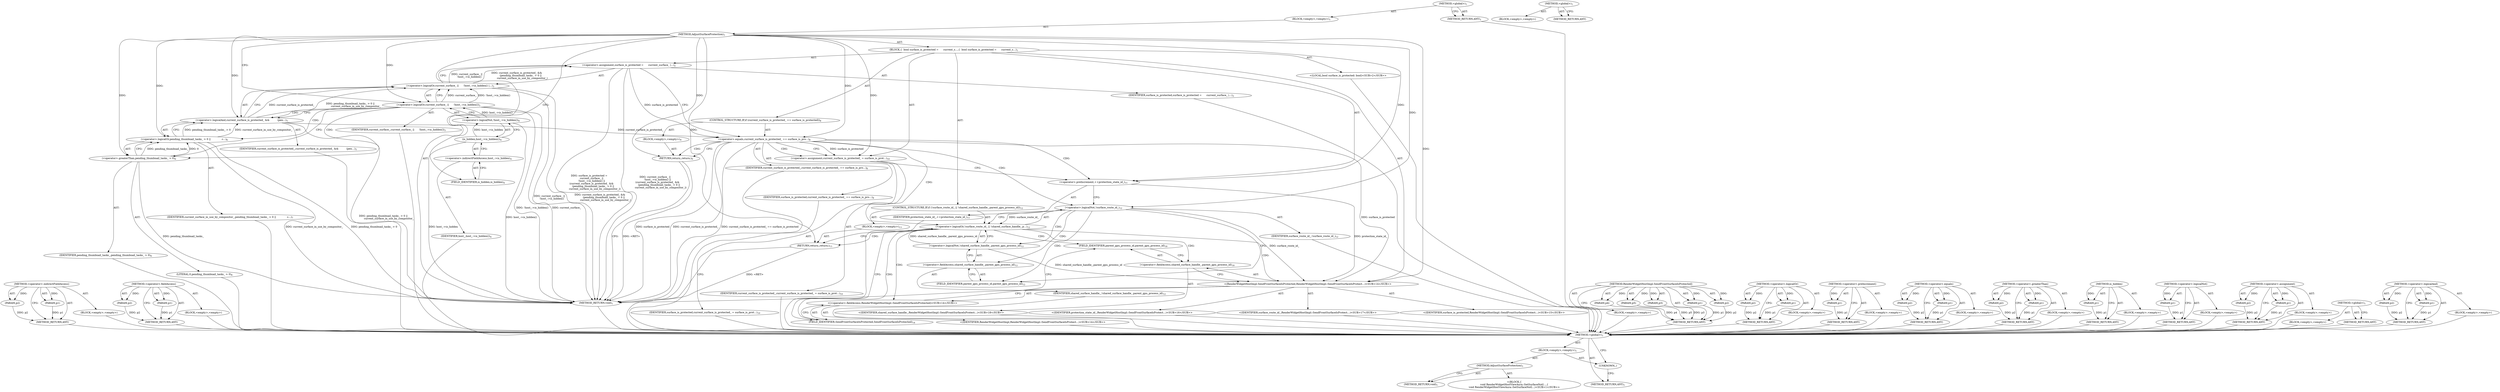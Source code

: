 digraph "&lt;global&gt;" {
vulnerable_96 [label=<(METHOD,&lt;operator&gt;.indirectFieldAccess)>];
vulnerable_97 [label=<(PARAM,p1)>];
vulnerable_98 [label=<(PARAM,p2)>];
vulnerable_99 [label=<(BLOCK,&lt;empty&gt;,&lt;empty&gt;)>];
vulnerable_100 [label=<(METHOD_RETURN,ANY)>];
vulnerable_120 [label=<(METHOD,&lt;operator&gt;.fieldAccess)>];
vulnerable_121 [label=<(PARAM,p1)>];
vulnerable_122 [label=<(PARAM,p2)>];
vulnerable_123 [label=<(BLOCK,&lt;empty&gt;,&lt;empty&gt;)>];
vulnerable_124 [label=<(METHOD_RETURN,ANY)>];
vulnerable_6 [label=<(METHOD,&lt;global&gt;)<SUB>1</SUB>>];
vulnerable_7 [label=<(BLOCK,&lt;empty&gt;,&lt;empty&gt;)<SUB>1</SUB>>];
vulnerable_8 [label=<(METHOD,AdjustSurfaceProtection)<SUB>1</SUB>>];
vulnerable_9 [label=<(BLOCK,{
  bool surface_is_protected =
      current_s...,{
  bool surface_is_protected =
      current_s...)<SUB>1</SUB>>];
vulnerable_10 [label="<(LOCAL,bool surface_is_protected: bool)<SUB>2</SUB>>"];
vulnerable_11 [label=<(&lt;operator&gt;.assignment,surface_is_protected =
      current_surface_ |...)<SUB>2</SUB>>];
vulnerable_12 [label=<(IDENTIFIER,surface_is_protected,surface_is_protected =
      current_surface_ |...)<SUB>2</SUB>>];
vulnerable_13 [label=<(&lt;operator&gt;.logicalOr,current_surface_ ||
      !host_-&gt;is_hidden() |...)<SUB>3</SUB>>];
vulnerable_14 [label=<(&lt;operator&gt;.logicalOr,current_surface_ ||
      !host_-&gt;is_hidden())<SUB>3</SUB>>];
vulnerable_15 [label=<(IDENTIFIER,current_surface_,current_surface_ ||
      !host_-&gt;is_hidden())<SUB>3</SUB>>];
vulnerable_16 [label=<(&lt;operator&gt;.logicalNot,!host_-&gt;is_hidden())<SUB>4</SUB>>];
vulnerable_17 [label=<(is_hidden,host_-&gt;is_hidden())<SUB>4</SUB>>];
vulnerable_18 [label=<(&lt;operator&gt;.indirectFieldAccess,host_-&gt;is_hidden)<SUB>4</SUB>>];
vulnerable_19 [label=<(IDENTIFIER,host_,host_-&gt;is_hidden())<SUB>4</SUB>>];
vulnerable_20 [label=<(FIELD_IDENTIFIER,is_hidden,is_hidden)<SUB>4</SUB>>];
vulnerable_21 [label=<(&lt;operator&gt;.logicalAnd,current_surface_is_protected_ &amp;&amp;
          (pen...)<SUB>5</SUB>>];
vulnerable_22 [label=<(IDENTIFIER,current_surface_is_protected_,current_surface_is_protected_ &amp;&amp;
          (pen...)<SUB>5</SUB>>];
vulnerable_23 [label=<(&lt;operator&gt;.logicalOr,pending_thumbnail_tasks_ &gt; 0 ||
              c...)<SUB>6</SUB>>];
vulnerable_24 [label=<(&lt;operator&gt;.greaterThan,pending_thumbnail_tasks_ &gt; 0)<SUB>6</SUB>>];
vulnerable_25 [label=<(IDENTIFIER,pending_thumbnail_tasks_,pending_thumbnail_tasks_ &gt; 0)<SUB>6</SUB>>];
vulnerable_26 [label=<(LITERAL,0,pending_thumbnail_tasks_ &gt; 0)<SUB>6</SUB>>];
vulnerable_27 [label=<(IDENTIFIER,current_surface_in_use_by_compositor_,pending_thumbnail_tasks_ &gt; 0 ||
              c...)<SUB>7</SUB>>];
vulnerable_28 [label=<(CONTROL_STRUCTURE,IF,if (current_surface_is_protected_ == surface_is_protected))<SUB>8</SUB>>];
vulnerable_29 [label=<(&lt;operator&gt;.equals,current_surface_is_protected_ == surface_is_pro...)<SUB>8</SUB>>];
vulnerable_30 [label=<(IDENTIFIER,current_surface_is_protected_,current_surface_is_protected_ == surface_is_pro...)<SUB>8</SUB>>];
vulnerable_31 [label=<(IDENTIFIER,surface_is_protected,current_surface_is_protected_ == surface_is_pro...)<SUB>8</SUB>>];
vulnerable_32 [label=<(BLOCK,&lt;empty&gt;,&lt;empty&gt;)<SUB>9</SUB>>];
vulnerable_33 [label=<(RETURN,return;,return;)<SUB>9</SUB>>];
vulnerable_34 [label=<(&lt;operator&gt;.assignment,current_surface_is_protected_ = surface_is_prot...)<SUB>10</SUB>>];
vulnerable_35 [label=<(IDENTIFIER,current_surface_is_protected_,current_surface_is_protected_ = surface_is_prot...)<SUB>10</SUB>>];
vulnerable_36 [label=<(IDENTIFIER,surface_is_protected,current_surface_is_protected_ = surface_is_prot...)<SUB>10</SUB>>];
vulnerable_37 [label=<(&lt;operator&gt;.preIncrement,++protection_state_id_)<SUB>11</SUB>>];
vulnerable_38 [label=<(IDENTIFIER,protection_state_id_,++protection_state_id_)<SUB>11</SUB>>];
vulnerable_39 [label=<(CONTROL_STRUCTURE,IF,if (!surface_route_id_ || !shared_surface_handle_.parent_gpu_process_id))<SUB>12</SUB>>];
vulnerable_40 [label=<(&lt;operator&gt;.logicalOr,!surface_route_id_ || !shared_surface_handle_.p...)<SUB>12</SUB>>];
vulnerable_41 [label=<(&lt;operator&gt;.logicalNot,!surface_route_id_)<SUB>12</SUB>>];
vulnerable_42 [label=<(IDENTIFIER,surface_route_id_,!surface_route_id_)<SUB>12</SUB>>];
vulnerable_43 [label=<(&lt;operator&gt;.logicalNot,!shared_surface_handle_.parent_gpu_process_id)<SUB>12</SUB>>];
vulnerable_44 [label=<(&lt;operator&gt;.fieldAccess,shared_surface_handle_.parent_gpu_process_id)<SUB>12</SUB>>];
vulnerable_45 [label=<(IDENTIFIER,shared_surface_handle_,!shared_surface_handle_.parent_gpu_process_id)<SUB>12</SUB>>];
vulnerable_46 [label=<(FIELD_IDENTIFIER,parent_gpu_process_id,parent_gpu_process_id)<SUB>12</SUB>>];
vulnerable_47 [label=<(BLOCK,&lt;empty&gt;,&lt;empty&gt;)<SUB>13</SUB>>];
vulnerable_48 [label=<(RETURN,return;,return;)<SUB>13</SUB>>];
vulnerable_49 [label="<(RenderWidgetHostImpl.SendFrontSurfaceIsProtected,RenderWidgetHostImpl::SendFrontSurfaceIsProtect...)<SUB>14</SUB>>"];
vulnerable_50 [label="<(&lt;operator&gt;.fieldAccess,RenderWidgetHostImpl::SendFrontSurfaceIsProtected)<SUB>14</SUB>>"];
vulnerable_51 [label="<(IDENTIFIER,RenderWidgetHostImpl,RenderWidgetHostImpl::SendFrontSurfaceIsProtect...)<SUB>14</SUB>>"];
vulnerable_52 [label=<(FIELD_IDENTIFIER,SendFrontSurfaceIsProtected,SendFrontSurfaceIsProtected)<SUB>14</SUB>>];
vulnerable_53 [label="<(IDENTIFIER,surface_is_protected,RenderWidgetHostImpl::SendFrontSurfaceIsProtect...)<SUB>15</SUB>>"];
vulnerable_54 [label="<(IDENTIFIER,protection_state_id_,RenderWidgetHostImpl::SendFrontSurfaceIsProtect...)<SUB>16</SUB>>"];
vulnerable_55 [label="<(IDENTIFIER,surface_route_id_,RenderWidgetHostImpl::SendFrontSurfaceIsProtect...)<SUB>17</SUB>>"];
vulnerable_56 [label=<(&lt;operator&gt;.fieldAccess,shared_surface_handle_.parent_gpu_process_id)<SUB>18</SUB>>];
vulnerable_57 [label="<(IDENTIFIER,shared_surface_handle_,RenderWidgetHostImpl::SendFrontSurfaceIsProtect...)<SUB>18</SUB>>"];
vulnerable_58 [label=<(FIELD_IDENTIFIER,parent_gpu_process_id,parent_gpu_process_id)<SUB>18</SUB>>];
vulnerable_59 [label=<(METHOD_RETURN,void)<SUB>1</SUB>>];
vulnerable_61 [label=<(METHOD_RETURN,ANY)<SUB>1</SUB>>];
vulnerable_125 [label=<(METHOD,RenderWidgetHostImpl.SendFrontSurfaceIsProtected)>];
vulnerable_126 [label=<(PARAM,p1)>];
vulnerable_127 [label=<(PARAM,p2)>];
vulnerable_128 [label=<(PARAM,p3)>];
vulnerable_129 [label=<(PARAM,p4)>];
vulnerable_130 [label=<(PARAM,p5)>];
vulnerable_131 [label=<(BLOCK,&lt;empty&gt;,&lt;empty&gt;)>];
vulnerable_132 [label=<(METHOD_RETURN,ANY)>];
vulnerable_83 [label=<(METHOD,&lt;operator&gt;.logicalOr)>];
vulnerable_84 [label=<(PARAM,p1)>];
vulnerable_85 [label=<(PARAM,p2)>];
vulnerable_86 [label=<(BLOCK,&lt;empty&gt;,&lt;empty&gt;)>];
vulnerable_87 [label=<(METHOD_RETURN,ANY)>];
vulnerable_116 [label=<(METHOD,&lt;operator&gt;.preIncrement)>];
vulnerable_117 [label=<(PARAM,p1)>];
vulnerable_118 [label=<(BLOCK,&lt;empty&gt;,&lt;empty&gt;)>];
vulnerable_119 [label=<(METHOD_RETURN,ANY)>];
vulnerable_111 [label=<(METHOD,&lt;operator&gt;.equals)>];
vulnerable_112 [label=<(PARAM,p1)>];
vulnerable_113 [label=<(PARAM,p2)>];
vulnerable_114 [label=<(BLOCK,&lt;empty&gt;,&lt;empty&gt;)>];
vulnerable_115 [label=<(METHOD_RETURN,ANY)>];
vulnerable_106 [label=<(METHOD,&lt;operator&gt;.greaterThan)>];
vulnerable_107 [label=<(PARAM,p1)>];
vulnerable_108 [label=<(PARAM,p2)>];
vulnerable_109 [label=<(BLOCK,&lt;empty&gt;,&lt;empty&gt;)>];
vulnerable_110 [label=<(METHOD_RETURN,ANY)>];
vulnerable_92 [label=<(METHOD,is_hidden)>];
vulnerable_93 [label=<(PARAM,p1)>];
vulnerable_94 [label=<(BLOCK,&lt;empty&gt;,&lt;empty&gt;)>];
vulnerable_95 [label=<(METHOD_RETURN,ANY)>];
vulnerable_88 [label=<(METHOD,&lt;operator&gt;.logicalNot)>];
vulnerable_89 [label=<(PARAM,p1)>];
vulnerable_90 [label=<(BLOCK,&lt;empty&gt;,&lt;empty&gt;)>];
vulnerable_91 [label=<(METHOD_RETURN,ANY)>];
vulnerable_78 [label=<(METHOD,&lt;operator&gt;.assignment)>];
vulnerable_79 [label=<(PARAM,p1)>];
vulnerable_80 [label=<(PARAM,p2)>];
vulnerable_81 [label=<(BLOCK,&lt;empty&gt;,&lt;empty&gt;)>];
vulnerable_82 [label=<(METHOD_RETURN,ANY)>];
vulnerable_72 [label=<(METHOD,&lt;global&gt;)<SUB>1</SUB>>];
vulnerable_73 [label=<(BLOCK,&lt;empty&gt;,&lt;empty&gt;)>];
vulnerable_74 [label=<(METHOD_RETURN,ANY)>];
vulnerable_101 [label=<(METHOD,&lt;operator&gt;.logicalAnd)>];
vulnerable_102 [label=<(PARAM,p1)>];
vulnerable_103 [label=<(PARAM,p2)>];
vulnerable_104 [label=<(BLOCK,&lt;empty&gt;,&lt;empty&gt;)>];
vulnerable_105 [label=<(METHOD_RETURN,ANY)>];
fixed_6 [label=<(METHOD,&lt;global&gt;)<SUB>1</SUB>>];
fixed_7 [label=<(BLOCK,&lt;empty&gt;,&lt;empty&gt;)<SUB>1</SUB>>];
fixed_8 [label=<(METHOD,AdjustSurfaceProtection)<SUB>1</SUB>>];
fixed_9 [label="<(BLOCK,{
void RenderWidgetHostViewAura::SetSurfaceNotI...,{
void RenderWidgetHostViewAura::SetSurfaceNotI...)<SUB>1</SUB>>"];
fixed_10 [label=<(METHOD_RETURN,void)<SUB>1</SUB>>];
fixed_12 [label=<(UNKNOWN,,)>];
fixed_13 [label=<(METHOD_RETURN,ANY)<SUB>1</SUB>>];
fixed_20 [label=<(METHOD,&lt;global&gt;)<SUB>1</SUB>>];
fixed_21 [label=<(BLOCK,&lt;empty&gt;,&lt;empty&gt;)>];
fixed_22 [label=<(METHOD_RETURN,ANY)>];
vulnerable_96 -> vulnerable_97  [key=0, label="AST: "];
vulnerable_96 -> vulnerable_97  [key=1, label="DDG: "];
vulnerable_96 -> vulnerable_99  [key=0, label="AST: "];
vulnerable_96 -> vulnerable_98  [key=0, label="AST: "];
vulnerable_96 -> vulnerable_98  [key=1, label="DDG: "];
vulnerable_96 -> vulnerable_100  [key=0, label="AST: "];
vulnerable_96 -> vulnerable_100  [key=1, label="CFG: "];
vulnerable_97 -> vulnerable_100  [key=0, label="DDG: p1"];
vulnerable_98 -> vulnerable_100  [key=0, label="DDG: p2"];
vulnerable_99 -> fixed_6  [key=0];
vulnerable_100 -> fixed_6  [key=0];
vulnerable_120 -> vulnerable_121  [key=0, label="AST: "];
vulnerable_120 -> vulnerable_121  [key=1, label="DDG: "];
vulnerable_120 -> vulnerable_123  [key=0, label="AST: "];
vulnerable_120 -> vulnerable_122  [key=0, label="AST: "];
vulnerable_120 -> vulnerable_122  [key=1, label="DDG: "];
vulnerable_120 -> vulnerable_124  [key=0, label="AST: "];
vulnerable_120 -> vulnerable_124  [key=1, label="CFG: "];
vulnerable_121 -> vulnerable_124  [key=0, label="DDG: p1"];
vulnerable_122 -> vulnerable_124  [key=0, label="DDG: p2"];
vulnerable_123 -> fixed_6  [key=0];
vulnerable_124 -> fixed_6  [key=0];
vulnerable_6 -> vulnerable_7  [key=0, label="AST: "];
vulnerable_6 -> vulnerable_61  [key=0, label="AST: "];
vulnerable_6 -> vulnerable_61  [key=1, label="CFG: "];
vulnerable_7 -> vulnerable_8  [key=0, label="AST: "];
vulnerable_8 -> vulnerable_9  [key=0, label="AST: "];
vulnerable_8 -> vulnerable_59  [key=0, label="AST: "];
vulnerable_8 -> vulnerable_14  [key=0, label="CFG: "];
vulnerable_8 -> vulnerable_14  [key=1, label="DDG: "];
vulnerable_8 -> vulnerable_20  [key=0, label="CFG: "];
vulnerable_8 -> vulnerable_34  [key=0, label="DDG: "];
vulnerable_8 -> vulnerable_37  [key=0, label="DDG: "];
vulnerable_8 -> vulnerable_49  [key=0, label="DDG: "];
vulnerable_8 -> vulnerable_29  [key=0, label="DDG: "];
vulnerable_8 -> vulnerable_33  [key=0, label="DDG: "];
vulnerable_8 -> vulnerable_48  [key=0, label="DDG: "];
vulnerable_8 -> vulnerable_21  [key=0, label="DDG: "];
vulnerable_8 -> vulnerable_41  [key=0, label="DDG: "];
vulnerable_8 -> vulnerable_23  [key=0, label="DDG: "];
vulnerable_8 -> vulnerable_24  [key=0, label="DDG: "];
vulnerable_9 -> vulnerable_10  [key=0, label="AST: "];
vulnerable_9 -> vulnerable_11  [key=0, label="AST: "];
vulnerable_9 -> vulnerable_28  [key=0, label="AST: "];
vulnerable_9 -> vulnerable_34  [key=0, label="AST: "];
vulnerable_9 -> vulnerable_37  [key=0, label="AST: "];
vulnerable_9 -> vulnerable_39  [key=0, label="AST: "];
vulnerable_9 -> vulnerable_49  [key=0, label="AST: "];
vulnerable_10 -> fixed_6  [key=0];
vulnerable_11 -> vulnerable_12  [key=0, label="AST: "];
vulnerable_11 -> vulnerable_13  [key=0, label="AST: "];
vulnerable_11 -> vulnerable_29  [key=0, label="CFG: "];
vulnerable_11 -> vulnerable_29  [key=1, label="DDG: surface_is_protected"];
vulnerable_11 -> vulnerable_59  [key=0, label="DDG: current_surface_ ||
      !host_-&gt;is_hidden() ||
      (current_surface_is_protected_ &amp;&amp;
          (pending_thumbnail_tasks_ &gt; 0 ||
              current_surface_in_use_by_compositor_))"];
vulnerable_11 -> vulnerable_59  [key=1, label="DDG: surface_is_protected =
      current_surface_ ||
      !host_-&gt;is_hidden() ||
      (current_surface_is_protected_ &amp;&amp;
          (pending_thumbnail_tasks_ &gt; 0 ||
              current_surface_in_use_by_compositor_))"];
vulnerable_12 -> fixed_6  [key=0];
vulnerable_13 -> vulnerable_14  [key=0, label="AST: "];
vulnerable_13 -> vulnerable_21  [key=0, label="AST: "];
vulnerable_13 -> vulnerable_11  [key=0, label="CFG: "];
vulnerable_13 -> vulnerable_11  [key=1, label="DDG: current_surface_ ||
      !host_-&gt;is_hidden()"];
vulnerable_13 -> vulnerable_11  [key=2, label="DDG: current_surface_is_protected_ &amp;&amp;
          (pending_thumbnail_tasks_ &gt; 0 ||
              current_surface_in_use_by_compositor_)"];
vulnerable_13 -> vulnerable_59  [key=0, label="DDG: current_surface_ ||
      !host_-&gt;is_hidden()"];
vulnerable_13 -> vulnerable_59  [key=1, label="DDG: current_surface_is_protected_ &amp;&amp;
          (pending_thumbnail_tasks_ &gt; 0 ||
              current_surface_in_use_by_compositor_)"];
vulnerable_14 -> vulnerable_15  [key=0, label="AST: "];
vulnerable_14 -> vulnerable_16  [key=0, label="AST: "];
vulnerable_14 -> vulnerable_13  [key=0, label="CFG: "];
vulnerable_14 -> vulnerable_13  [key=1, label="DDG: current_surface_"];
vulnerable_14 -> vulnerable_13  [key=2, label="DDG: !host_-&gt;is_hidden()"];
vulnerable_14 -> vulnerable_21  [key=0, label="CFG: "];
vulnerable_14 -> vulnerable_21  [key=1, label="CDG: "];
vulnerable_14 -> vulnerable_24  [key=0, label="CFG: "];
vulnerable_14 -> vulnerable_24  [key=1, label="CDG: "];
vulnerable_14 -> vulnerable_59  [key=0, label="DDG: !host_-&gt;is_hidden()"];
vulnerable_14 -> vulnerable_59  [key=1, label="DDG: current_surface_"];
vulnerable_14 -> vulnerable_23  [key=0, label="CDG: "];
vulnerable_15 -> fixed_6  [key=0];
vulnerable_16 -> vulnerable_17  [key=0, label="AST: "];
vulnerable_16 -> vulnerable_14  [key=0, label="CFG: "];
vulnerable_16 -> vulnerable_14  [key=1, label="DDG: host_-&gt;is_hidden()"];
vulnerable_16 -> vulnerable_59  [key=0, label="DDG: host_-&gt;is_hidden()"];
vulnerable_17 -> vulnerable_18  [key=0, label="AST: "];
vulnerable_17 -> vulnerable_16  [key=0, label="CFG: "];
vulnerable_17 -> vulnerable_16  [key=1, label="DDG: host_-&gt;is_hidden"];
vulnerable_17 -> vulnerable_59  [key=0, label="DDG: host_-&gt;is_hidden"];
vulnerable_18 -> vulnerable_19  [key=0, label="AST: "];
vulnerable_18 -> vulnerable_20  [key=0, label="AST: "];
vulnerable_18 -> vulnerable_17  [key=0, label="CFG: "];
vulnerable_19 -> fixed_6  [key=0];
vulnerable_20 -> vulnerable_18  [key=0, label="CFG: "];
vulnerable_21 -> vulnerable_22  [key=0, label="AST: "];
vulnerable_21 -> vulnerable_23  [key=0, label="AST: "];
vulnerable_21 -> vulnerable_13  [key=0, label="CFG: "];
vulnerable_21 -> vulnerable_13  [key=1, label="DDG: current_surface_is_protected_"];
vulnerable_21 -> vulnerable_13  [key=2, label="DDG: pending_thumbnail_tasks_ &gt; 0 ||
              current_surface_in_use_by_compositor_"];
vulnerable_21 -> vulnerable_59  [key=0, label="DDG: pending_thumbnail_tasks_ &gt; 0 ||
              current_surface_in_use_by_compositor_"];
vulnerable_21 -> vulnerable_29  [key=0, label="DDG: current_surface_is_protected_"];
vulnerable_22 -> fixed_6  [key=0];
vulnerable_23 -> vulnerable_24  [key=0, label="AST: "];
vulnerable_23 -> vulnerable_27  [key=0, label="AST: "];
vulnerable_23 -> vulnerable_21  [key=0, label="CFG: "];
vulnerable_23 -> vulnerable_21  [key=1, label="DDG: pending_thumbnail_tasks_ &gt; 0"];
vulnerable_23 -> vulnerable_21  [key=2, label="DDG: current_surface_in_use_by_compositor_"];
vulnerable_23 -> vulnerable_59  [key=0, label="DDG: pending_thumbnail_tasks_ &gt; 0"];
vulnerable_23 -> vulnerable_59  [key=1, label="DDG: current_surface_in_use_by_compositor_"];
vulnerable_24 -> vulnerable_25  [key=0, label="AST: "];
vulnerable_24 -> vulnerable_26  [key=0, label="AST: "];
vulnerable_24 -> vulnerable_23  [key=0, label="CFG: "];
vulnerable_24 -> vulnerable_23  [key=1, label="DDG: pending_thumbnail_tasks_"];
vulnerable_24 -> vulnerable_23  [key=2, label="DDG: 0"];
vulnerable_24 -> vulnerable_59  [key=0, label="DDG: pending_thumbnail_tasks_"];
vulnerable_25 -> fixed_6  [key=0];
vulnerable_26 -> fixed_6  [key=0];
vulnerable_27 -> fixed_6  [key=0];
vulnerable_28 -> vulnerable_29  [key=0, label="AST: "];
vulnerable_28 -> vulnerable_32  [key=0, label="AST: "];
vulnerable_29 -> vulnerable_30  [key=0, label="AST: "];
vulnerable_29 -> vulnerable_31  [key=0, label="AST: "];
vulnerable_29 -> vulnerable_33  [key=0, label="CFG: "];
vulnerable_29 -> vulnerable_33  [key=1, label="CDG: "];
vulnerable_29 -> vulnerable_34  [key=0, label="CFG: "];
vulnerable_29 -> vulnerable_34  [key=1, label="DDG: surface_is_protected"];
vulnerable_29 -> vulnerable_34  [key=2, label="CDG: "];
vulnerable_29 -> vulnerable_59  [key=0, label="DDG: current_surface_is_protected_"];
vulnerable_29 -> vulnerable_59  [key=1, label="DDG: surface_is_protected"];
vulnerable_29 -> vulnerable_59  [key=2, label="DDG: current_surface_is_protected_ == surface_is_protected"];
vulnerable_29 -> vulnerable_49  [key=0, label="DDG: surface_is_protected"];
vulnerable_29 -> vulnerable_37  [key=0, label="CDG: "];
vulnerable_29 -> vulnerable_41  [key=0, label="CDG: "];
vulnerable_29 -> vulnerable_40  [key=0, label="CDG: "];
vulnerable_30 -> fixed_6  [key=0];
vulnerable_31 -> fixed_6  [key=0];
vulnerable_32 -> vulnerable_33  [key=0, label="AST: "];
vulnerable_33 -> vulnerable_59  [key=0, label="CFG: "];
vulnerable_33 -> vulnerable_59  [key=1, label="DDG: &lt;RET&gt;"];
vulnerable_34 -> vulnerable_35  [key=0, label="AST: "];
vulnerable_34 -> vulnerable_36  [key=0, label="AST: "];
vulnerable_34 -> vulnerable_37  [key=0, label="CFG: "];
vulnerable_35 -> fixed_6  [key=0];
vulnerable_36 -> fixed_6  [key=0];
vulnerable_37 -> vulnerable_38  [key=0, label="AST: "];
vulnerable_37 -> vulnerable_41  [key=0, label="CFG: "];
vulnerable_37 -> vulnerable_49  [key=0, label="DDG: protection_state_id_"];
vulnerable_38 -> fixed_6  [key=0];
vulnerable_39 -> vulnerable_40  [key=0, label="AST: "];
vulnerable_39 -> vulnerable_47  [key=0, label="AST: "];
vulnerable_40 -> vulnerable_41  [key=0, label="AST: "];
vulnerable_40 -> vulnerable_43  [key=0, label="AST: "];
vulnerable_40 -> vulnerable_48  [key=0, label="CFG: "];
vulnerable_40 -> vulnerable_48  [key=1, label="CDG: "];
vulnerable_40 -> vulnerable_52  [key=0, label="CFG: "];
vulnerable_40 -> vulnerable_52  [key=1, label="CDG: "];
vulnerable_40 -> vulnerable_58  [key=0, label="CDG: "];
vulnerable_40 -> vulnerable_49  [key=0, label="CDG: "];
vulnerable_40 -> vulnerable_56  [key=0, label="CDG: "];
vulnerable_40 -> vulnerable_50  [key=0, label="CDG: "];
vulnerable_41 -> vulnerable_42  [key=0, label="AST: "];
vulnerable_41 -> vulnerable_40  [key=0, label="CFG: "];
vulnerable_41 -> vulnerable_40  [key=1, label="DDG: surface_route_id_"];
vulnerable_41 -> vulnerable_46  [key=0, label="CFG: "];
vulnerable_41 -> vulnerable_46  [key=1, label="CDG: "];
vulnerable_41 -> vulnerable_49  [key=0, label="DDG: surface_route_id_"];
vulnerable_41 -> vulnerable_44  [key=0, label="CDG: "];
vulnerable_41 -> vulnerable_43  [key=0, label="CDG: "];
vulnerable_42 -> fixed_6  [key=0];
vulnerable_43 -> vulnerable_44  [key=0, label="AST: "];
vulnerable_43 -> vulnerable_40  [key=0, label="CFG: "];
vulnerable_43 -> vulnerable_40  [key=1, label="DDG: shared_surface_handle_.parent_gpu_process_id"];
vulnerable_43 -> vulnerable_49  [key=0, label="DDG: shared_surface_handle_.parent_gpu_process_id"];
vulnerable_44 -> vulnerable_45  [key=0, label="AST: "];
vulnerable_44 -> vulnerable_46  [key=0, label="AST: "];
vulnerable_44 -> vulnerable_43  [key=0, label="CFG: "];
vulnerable_45 -> fixed_6  [key=0];
vulnerable_46 -> vulnerable_44  [key=0, label="CFG: "];
vulnerable_47 -> vulnerable_48  [key=0, label="AST: "];
vulnerable_48 -> vulnerable_59  [key=0, label="CFG: "];
vulnerable_48 -> vulnerable_59  [key=1, label="DDG: &lt;RET&gt;"];
vulnerable_49 -> vulnerable_50  [key=0, label="AST: "];
vulnerable_49 -> vulnerable_53  [key=0, label="AST: "];
vulnerable_49 -> vulnerable_54  [key=0, label="AST: "];
vulnerable_49 -> vulnerable_55  [key=0, label="AST: "];
vulnerable_49 -> vulnerable_56  [key=0, label="AST: "];
vulnerable_49 -> vulnerable_59  [key=0, label="CFG: "];
vulnerable_50 -> vulnerable_51  [key=0, label="AST: "];
vulnerable_50 -> vulnerable_52  [key=0, label="AST: "];
vulnerable_50 -> vulnerable_58  [key=0, label="CFG: "];
vulnerable_51 -> fixed_6  [key=0];
vulnerable_52 -> vulnerable_50  [key=0, label="CFG: "];
vulnerable_53 -> fixed_6  [key=0];
vulnerable_54 -> fixed_6  [key=0];
vulnerable_55 -> fixed_6  [key=0];
vulnerable_56 -> vulnerable_57  [key=0, label="AST: "];
vulnerable_56 -> vulnerable_58  [key=0, label="AST: "];
vulnerable_56 -> vulnerable_49  [key=0, label="CFG: "];
vulnerable_57 -> fixed_6  [key=0];
vulnerable_58 -> vulnerable_56  [key=0, label="CFG: "];
vulnerable_59 -> fixed_6  [key=0];
vulnerable_61 -> fixed_6  [key=0];
vulnerable_125 -> vulnerable_126  [key=0, label="AST: "];
vulnerable_125 -> vulnerable_126  [key=1, label="DDG: "];
vulnerable_125 -> vulnerable_131  [key=0, label="AST: "];
vulnerable_125 -> vulnerable_127  [key=0, label="AST: "];
vulnerable_125 -> vulnerable_127  [key=1, label="DDG: "];
vulnerable_125 -> vulnerable_132  [key=0, label="AST: "];
vulnerable_125 -> vulnerable_132  [key=1, label="CFG: "];
vulnerable_125 -> vulnerable_128  [key=0, label="AST: "];
vulnerable_125 -> vulnerable_128  [key=1, label="DDG: "];
vulnerable_125 -> vulnerable_129  [key=0, label="AST: "];
vulnerable_125 -> vulnerable_129  [key=1, label="DDG: "];
vulnerable_125 -> vulnerable_130  [key=0, label="AST: "];
vulnerable_125 -> vulnerable_130  [key=1, label="DDG: "];
vulnerable_126 -> vulnerable_132  [key=0, label="DDG: p1"];
vulnerable_127 -> vulnerable_132  [key=0, label="DDG: p2"];
vulnerable_128 -> vulnerable_132  [key=0, label="DDG: p3"];
vulnerable_129 -> vulnerable_132  [key=0, label="DDG: p4"];
vulnerable_130 -> vulnerable_132  [key=0, label="DDG: p5"];
vulnerable_131 -> fixed_6  [key=0];
vulnerable_132 -> fixed_6  [key=0];
vulnerable_83 -> vulnerable_84  [key=0, label="AST: "];
vulnerable_83 -> vulnerable_84  [key=1, label="DDG: "];
vulnerable_83 -> vulnerable_86  [key=0, label="AST: "];
vulnerable_83 -> vulnerable_85  [key=0, label="AST: "];
vulnerable_83 -> vulnerable_85  [key=1, label="DDG: "];
vulnerable_83 -> vulnerable_87  [key=0, label="AST: "];
vulnerable_83 -> vulnerable_87  [key=1, label="CFG: "];
vulnerable_84 -> vulnerable_87  [key=0, label="DDG: p1"];
vulnerable_85 -> vulnerable_87  [key=0, label="DDG: p2"];
vulnerable_86 -> fixed_6  [key=0];
vulnerable_87 -> fixed_6  [key=0];
vulnerable_116 -> vulnerable_117  [key=0, label="AST: "];
vulnerable_116 -> vulnerable_117  [key=1, label="DDG: "];
vulnerable_116 -> vulnerable_118  [key=0, label="AST: "];
vulnerable_116 -> vulnerable_119  [key=0, label="AST: "];
vulnerable_116 -> vulnerable_119  [key=1, label="CFG: "];
vulnerable_117 -> vulnerable_119  [key=0, label="DDG: p1"];
vulnerable_118 -> fixed_6  [key=0];
vulnerable_119 -> fixed_6  [key=0];
vulnerable_111 -> vulnerable_112  [key=0, label="AST: "];
vulnerable_111 -> vulnerable_112  [key=1, label="DDG: "];
vulnerable_111 -> vulnerable_114  [key=0, label="AST: "];
vulnerable_111 -> vulnerable_113  [key=0, label="AST: "];
vulnerable_111 -> vulnerable_113  [key=1, label="DDG: "];
vulnerable_111 -> vulnerable_115  [key=0, label="AST: "];
vulnerable_111 -> vulnerable_115  [key=1, label="CFG: "];
vulnerable_112 -> vulnerable_115  [key=0, label="DDG: p1"];
vulnerable_113 -> vulnerable_115  [key=0, label="DDG: p2"];
vulnerable_114 -> fixed_6  [key=0];
vulnerable_115 -> fixed_6  [key=0];
vulnerable_106 -> vulnerable_107  [key=0, label="AST: "];
vulnerable_106 -> vulnerable_107  [key=1, label="DDG: "];
vulnerable_106 -> vulnerable_109  [key=0, label="AST: "];
vulnerable_106 -> vulnerable_108  [key=0, label="AST: "];
vulnerable_106 -> vulnerable_108  [key=1, label="DDG: "];
vulnerable_106 -> vulnerable_110  [key=0, label="AST: "];
vulnerable_106 -> vulnerable_110  [key=1, label="CFG: "];
vulnerable_107 -> vulnerable_110  [key=0, label="DDG: p1"];
vulnerable_108 -> vulnerable_110  [key=0, label="DDG: p2"];
vulnerable_109 -> fixed_6  [key=0];
vulnerable_110 -> fixed_6  [key=0];
vulnerable_92 -> vulnerable_93  [key=0, label="AST: "];
vulnerable_92 -> vulnerable_93  [key=1, label="DDG: "];
vulnerable_92 -> vulnerable_94  [key=0, label="AST: "];
vulnerable_92 -> vulnerable_95  [key=0, label="AST: "];
vulnerable_92 -> vulnerable_95  [key=1, label="CFG: "];
vulnerable_93 -> vulnerable_95  [key=0, label="DDG: p1"];
vulnerable_94 -> fixed_6  [key=0];
vulnerable_95 -> fixed_6  [key=0];
vulnerable_88 -> vulnerable_89  [key=0, label="AST: "];
vulnerable_88 -> vulnerable_89  [key=1, label="DDG: "];
vulnerable_88 -> vulnerable_90  [key=0, label="AST: "];
vulnerable_88 -> vulnerable_91  [key=0, label="AST: "];
vulnerable_88 -> vulnerable_91  [key=1, label="CFG: "];
vulnerable_89 -> vulnerable_91  [key=0, label="DDG: p1"];
vulnerable_90 -> fixed_6  [key=0];
vulnerable_91 -> fixed_6  [key=0];
vulnerable_78 -> vulnerable_79  [key=0, label="AST: "];
vulnerable_78 -> vulnerable_79  [key=1, label="DDG: "];
vulnerable_78 -> vulnerable_81  [key=0, label="AST: "];
vulnerable_78 -> vulnerable_80  [key=0, label="AST: "];
vulnerable_78 -> vulnerable_80  [key=1, label="DDG: "];
vulnerable_78 -> vulnerable_82  [key=0, label="AST: "];
vulnerable_78 -> vulnerable_82  [key=1, label="CFG: "];
vulnerable_79 -> vulnerable_82  [key=0, label="DDG: p1"];
vulnerable_80 -> vulnerable_82  [key=0, label="DDG: p2"];
vulnerable_81 -> fixed_6  [key=0];
vulnerable_82 -> fixed_6  [key=0];
vulnerable_72 -> vulnerable_73  [key=0, label="AST: "];
vulnerable_72 -> vulnerable_74  [key=0, label="AST: "];
vulnerable_72 -> vulnerable_74  [key=1, label="CFG: "];
vulnerable_73 -> fixed_6  [key=0];
vulnerable_74 -> fixed_6  [key=0];
vulnerable_101 -> vulnerable_102  [key=0, label="AST: "];
vulnerable_101 -> vulnerable_102  [key=1, label="DDG: "];
vulnerable_101 -> vulnerable_104  [key=0, label="AST: "];
vulnerable_101 -> vulnerable_103  [key=0, label="AST: "];
vulnerable_101 -> vulnerable_103  [key=1, label="DDG: "];
vulnerable_101 -> vulnerable_105  [key=0, label="AST: "];
vulnerable_101 -> vulnerable_105  [key=1, label="CFG: "];
vulnerable_102 -> vulnerable_105  [key=0, label="DDG: p1"];
vulnerable_103 -> vulnerable_105  [key=0, label="DDG: p2"];
vulnerable_104 -> fixed_6  [key=0];
vulnerable_105 -> fixed_6  [key=0];
fixed_6 -> fixed_7  [key=0, label="AST: "];
fixed_6 -> fixed_13  [key=0, label="AST: "];
fixed_6 -> fixed_12  [key=0, label="CFG: "];
fixed_7 -> fixed_8  [key=0, label="AST: "];
fixed_7 -> fixed_12  [key=0, label="AST: "];
fixed_8 -> fixed_9  [key=0, label="AST: "];
fixed_8 -> fixed_10  [key=0, label="AST: "];
fixed_8 -> fixed_10  [key=1, label="CFG: "];
fixed_12 -> fixed_13  [key=0, label="CFG: "];
fixed_20 -> fixed_21  [key=0, label="AST: "];
fixed_20 -> fixed_22  [key=0, label="AST: "];
fixed_20 -> fixed_22  [key=1, label="CFG: "];
}
